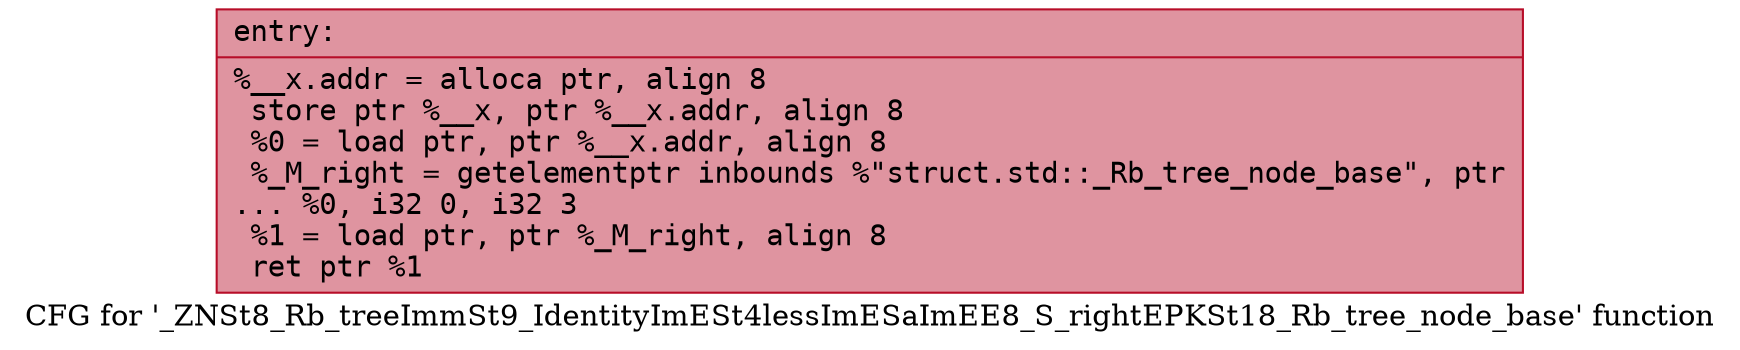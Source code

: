 digraph "CFG for '_ZNSt8_Rb_treeImmSt9_IdentityImESt4lessImESaImEE8_S_rightEPKSt18_Rb_tree_node_base' function" {
	label="CFG for '_ZNSt8_Rb_treeImmSt9_IdentityImESt4lessImESaImEE8_S_rightEPKSt18_Rb_tree_node_base' function";

	Node0x560dca174090 [shape=record,color="#b70d28ff", style=filled, fillcolor="#b70d2870" fontname="Courier",label="{entry:\l|  %__x.addr = alloca ptr, align 8\l  store ptr %__x, ptr %__x.addr, align 8\l  %0 = load ptr, ptr %__x.addr, align 8\l  %_M_right = getelementptr inbounds %\"struct.std::_Rb_tree_node_base\", ptr\l... %0, i32 0, i32 3\l  %1 = load ptr, ptr %_M_right, align 8\l  ret ptr %1\l}"];
}
